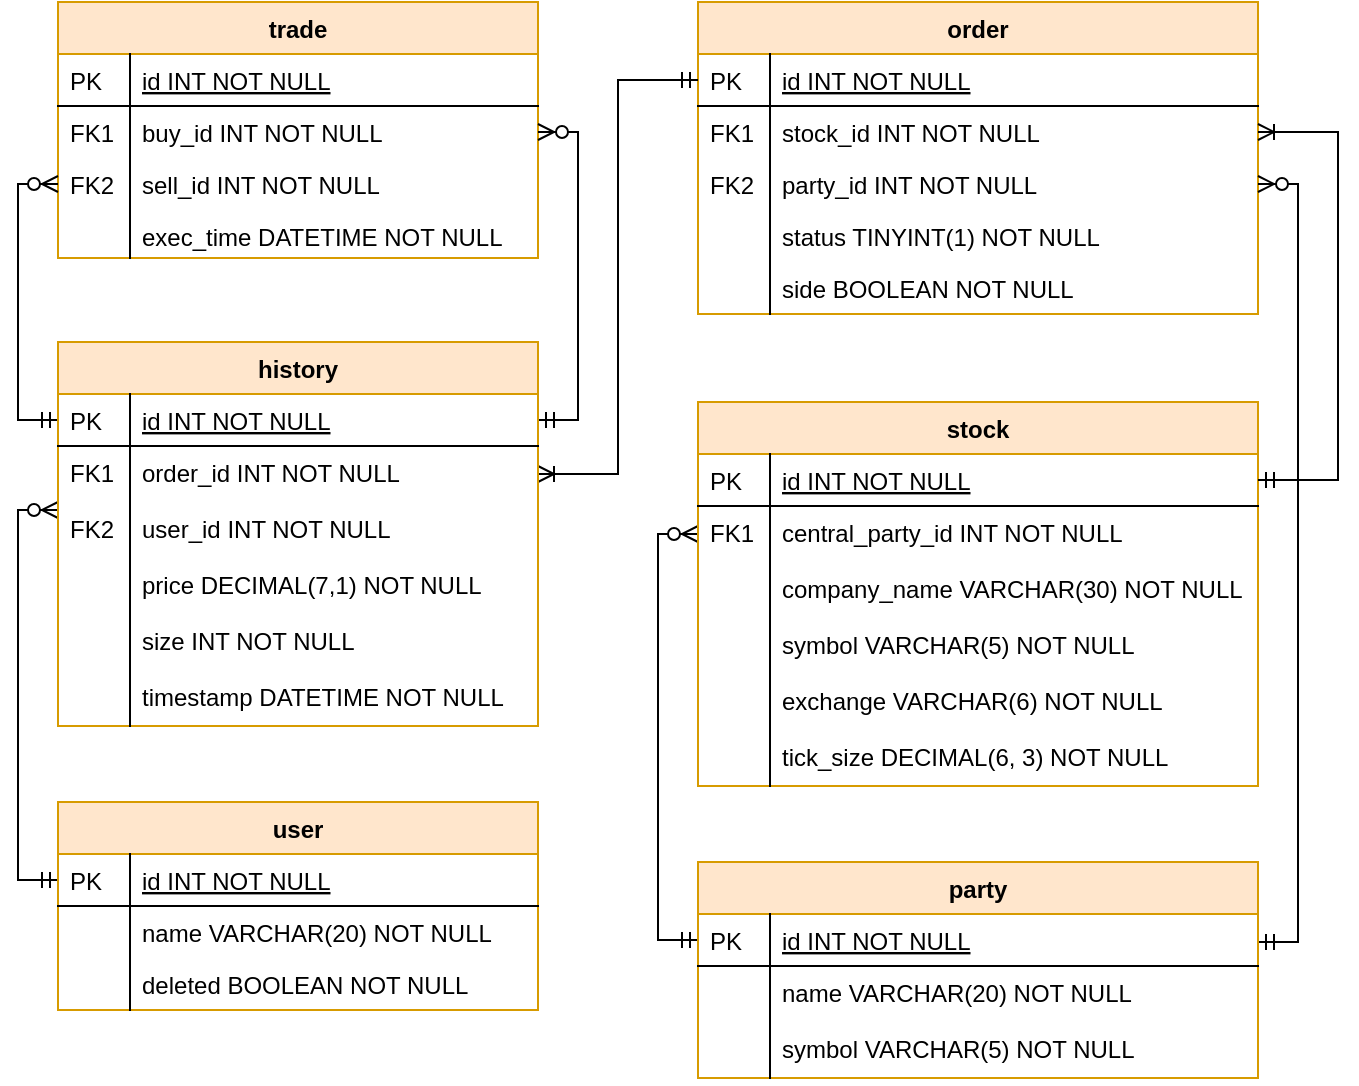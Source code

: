 <mxfile version="13.0.3" type="device"><diagram id="C5RBs43oDa-KdzZeNtuy" name="Page-1"><mxGraphModel dx="1106" dy="860" grid="1" gridSize="10" guides="1" tooltips="1" connect="1" arrows="1" fold="1" page="1" pageScale="1" pageWidth="827" pageHeight="1169" math="0" shadow="0"><root><mxCell id="WIyWlLk6GJQsqaUBKTNV-0"/><mxCell id="WIyWlLk6GJQsqaUBKTNV-1" parent="WIyWlLk6GJQsqaUBKTNV-0"/><mxCell id="qD9TbrCta3AU3fupfnEu-16" value="trade" style="swimlane;fontStyle=1;childLayout=stackLayout;horizontal=1;startSize=26;horizontalStack=0;resizeParent=1;resizeLast=0;collapsible=1;marginBottom=0;rounded=0;shadow=0;strokeWidth=1;fillColor=#ffe6cc;strokeColor=#d79b00;" parent="WIyWlLk6GJQsqaUBKTNV-1" vertex="1"><mxGeometry x="40" y="120" width="240" height="128" as="geometry"><mxRectangle x="260" y="80" width="160" height="26" as="alternateBounds"/></mxGeometry></mxCell><mxCell id="qD9TbrCta3AU3fupfnEu-17" value="id INT NOT NULL" style="shape=partialRectangle;top=0;left=0;right=0;bottom=1;align=left;verticalAlign=top;fillColor=none;spacingLeft=40;spacingRight=4;overflow=hidden;rotatable=0;points=[[0,0.5],[1,0.5]];portConstraint=eastwest;dropTarget=0;rounded=0;shadow=0;strokeWidth=1;fontStyle=4" parent="qD9TbrCta3AU3fupfnEu-16" vertex="1"><mxGeometry y="26" width="240" height="26" as="geometry"/></mxCell><mxCell id="qD9TbrCta3AU3fupfnEu-18" value="PK" style="shape=partialRectangle;top=0;left=0;bottom=0;fillColor=none;align=left;verticalAlign=top;spacingLeft=4;spacingRight=4;overflow=hidden;rotatable=0;points=[];portConstraint=eastwest;part=1;" parent="qD9TbrCta3AU3fupfnEu-17" vertex="1" connectable="0"><mxGeometry width="36" height="26" as="geometry"/></mxCell><mxCell id="qD9TbrCta3AU3fupfnEu-19" value="buy_id INT NOT NULL" style="shape=partialRectangle;top=0;left=0;right=0;bottom=0;align=left;verticalAlign=top;fillColor=none;spacingLeft=40;spacingRight=4;overflow=hidden;rotatable=0;points=[[0,0.5],[1,0.5]];portConstraint=eastwest;dropTarget=0;rounded=0;shadow=0;strokeWidth=1;" parent="qD9TbrCta3AU3fupfnEu-16" vertex="1"><mxGeometry y="52" width="240" height="26" as="geometry"/></mxCell><mxCell id="qD9TbrCta3AU3fupfnEu-20" value="FK1" style="shape=partialRectangle;top=0;left=0;bottom=0;fillColor=none;align=left;verticalAlign=top;spacingLeft=4;spacingRight=4;overflow=hidden;rotatable=0;points=[];portConstraint=eastwest;part=1;" parent="qD9TbrCta3AU3fupfnEu-19" vertex="1" connectable="0"><mxGeometry width="36" height="26" as="geometry"/></mxCell><mxCell id="qD9TbrCta3AU3fupfnEu-21" value="sell_id INT NOT NULL" style="shape=partialRectangle;top=0;left=0;right=0;bottom=0;align=left;verticalAlign=top;fillColor=none;spacingLeft=40;spacingRight=4;overflow=hidden;rotatable=0;points=[[0,0.5],[1,0.5]];portConstraint=eastwest;dropTarget=0;rounded=0;shadow=0;strokeWidth=1;" parent="qD9TbrCta3AU3fupfnEu-16" vertex="1"><mxGeometry y="78" width="240" height="26" as="geometry"/></mxCell><mxCell id="qD9TbrCta3AU3fupfnEu-22" value="FK2" style="shape=partialRectangle;top=0;left=0;bottom=0;fillColor=none;align=left;verticalAlign=top;spacingLeft=4;spacingRight=4;overflow=hidden;rotatable=0;points=[];portConstraint=eastwest;part=1;" parent="qD9TbrCta3AU3fupfnEu-21" vertex="1" connectable="0"><mxGeometry width="36" height="26" as="geometry"/></mxCell><mxCell id="qD9TbrCta3AU3fupfnEu-27" value="exec_time DATETIME NOT NULL" style="shape=partialRectangle;top=0;left=0;right=0;bottom=0;align=left;verticalAlign=top;fillColor=none;spacingLeft=40;spacingRight=4;overflow=hidden;rotatable=0;points=[[0,0.5],[1,0.5]];portConstraint=eastwest;dropTarget=0;rounded=0;shadow=0;strokeWidth=1;" parent="qD9TbrCta3AU3fupfnEu-16" vertex="1"><mxGeometry y="104" width="240" height="24" as="geometry"/></mxCell><mxCell id="qD9TbrCta3AU3fupfnEu-28" value="" style="shape=partialRectangle;top=0;left=0;bottom=0;fillColor=none;align=left;verticalAlign=top;spacingLeft=4;spacingRight=4;overflow=hidden;rotatable=0;points=[];portConstraint=eastwest;part=1;" parent="qD9TbrCta3AU3fupfnEu-27" vertex="1" connectable="0"><mxGeometry width="36" height="24" as="geometry"/></mxCell><mxCell id="zkfFHV4jXpPFQw0GAbJ--56" value="order" style="swimlane;fontStyle=1;childLayout=stackLayout;horizontal=1;startSize=26;horizontalStack=0;resizeParent=1;resizeLast=0;collapsible=1;marginBottom=0;rounded=0;shadow=0;strokeWidth=1;fillColor=#ffe6cc;strokeColor=#d79b00;" parent="WIyWlLk6GJQsqaUBKTNV-1" vertex="1"><mxGeometry x="360" y="120" width="280" height="156" as="geometry"><mxRectangle x="260" y="80" width="160" height="26" as="alternateBounds"/></mxGeometry></mxCell><mxCell id="zkfFHV4jXpPFQw0GAbJ--57" value="id INT NOT NULL" style="shape=partialRectangle;top=0;left=0;right=0;bottom=1;align=left;verticalAlign=top;fillColor=none;spacingLeft=40;spacingRight=4;overflow=hidden;rotatable=0;points=[[0,0.5],[1,0.5]];portConstraint=eastwest;dropTarget=0;rounded=0;shadow=0;strokeWidth=1;fontStyle=4" parent="zkfFHV4jXpPFQw0GAbJ--56" vertex="1"><mxGeometry y="26" width="280" height="26" as="geometry"/></mxCell><mxCell id="zkfFHV4jXpPFQw0GAbJ--58" value="PK" style="shape=partialRectangle;top=0;left=0;bottom=0;fillColor=none;align=left;verticalAlign=top;spacingLeft=4;spacingRight=4;overflow=hidden;rotatable=0;points=[];portConstraint=eastwest;part=1;" parent="zkfFHV4jXpPFQw0GAbJ--57" vertex="1" connectable="0"><mxGeometry width="36" height="26" as="geometry"/></mxCell><mxCell id="zkfFHV4jXpPFQw0GAbJ--61" value="stock_id INT NOT NULL" style="shape=partialRectangle;top=0;left=0;right=0;bottom=0;align=left;verticalAlign=top;fillColor=none;spacingLeft=40;spacingRight=4;overflow=hidden;rotatable=0;points=[[0,0.5],[1,0.5]];portConstraint=eastwest;dropTarget=0;rounded=0;shadow=0;strokeWidth=1;" parent="zkfFHV4jXpPFQw0GAbJ--56" vertex="1"><mxGeometry y="52" width="280" height="26" as="geometry"/></mxCell><mxCell id="zkfFHV4jXpPFQw0GAbJ--62" value="FK1" style="shape=partialRectangle;top=0;left=0;bottom=0;fillColor=none;align=left;verticalAlign=top;spacingLeft=4;spacingRight=4;overflow=hidden;rotatable=0;points=[];portConstraint=eastwest;part=1;" parent="zkfFHV4jXpPFQw0GAbJ--61" vertex="1" connectable="0"><mxGeometry width="36" height="26" as="geometry"/></mxCell><mxCell id="qD9TbrCta3AU3fupfnEu-14" value="party_id INT NOT NULL" style="shape=partialRectangle;top=0;left=0;right=0;bottom=0;align=left;verticalAlign=top;fillColor=none;spacingLeft=40;spacingRight=4;overflow=hidden;rotatable=0;points=[[0,0.5],[1,0.5]];portConstraint=eastwest;dropTarget=0;rounded=0;shadow=0;strokeWidth=1;" parent="zkfFHV4jXpPFQw0GAbJ--56" vertex="1"><mxGeometry y="78" width="280" height="26" as="geometry"/></mxCell><mxCell id="qD9TbrCta3AU3fupfnEu-15" value="FK2" style="shape=partialRectangle;top=0;left=0;bottom=0;fillColor=none;align=left;verticalAlign=top;spacingLeft=4;spacingRight=4;overflow=hidden;rotatable=0;points=[];portConstraint=eastwest;part=1;" parent="qD9TbrCta3AU3fupfnEu-14" vertex="1" connectable="0"><mxGeometry width="36" height="26" as="geometry"/></mxCell><mxCell id="wv0IFGNAWoHmYyJwUfZW-16" value="status TINYINT(1) NOT NULL" style="shape=partialRectangle;top=0;left=0;right=0;bottom=0;align=left;verticalAlign=top;fillColor=none;spacingLeft=40;spacingRight=4;overflow=hidden;rotatable=0;points=[[0,0.5],[1,0.5]];portConstraint=eastwest;dropTarget=0;rounded=0;shadow=0;strokeWidth=1;" vertex="1" parent="zkfFHV4jXpPFQw0GAbJ--56"><mxGeometry y="104" width="280" height="26" as="geometry"/></mxCell><mxCell id="wv0IFGNAWoHmYyJwUfZW-17" value="" style="shape=partialRectangle;top=0;left=0;bottom=0;fillColor=none;align=left;verticalAlign=top;spacingLeft=4;spacingRight=4;overflow=hidden;rotatable=0;points=[];portConstraint=eastwest;part=1;" vertex="1" connectable="0" parent="wv0IFGNAWoHmYyJwUfZW-16"><mxGeometry width="36" height="26" as="geometry"/></mxCell><mxCell id="qD9TbrCta3AU3fupfnEu-10" value="side BOOLEAN NOT NULL" style="shape=partialRectangle;top=0;left=0;right=0;bottom=0;align=left;verticalAlign=top;fillColor=none;spacingLeft=40;spacingRight=4;overflow=hidden;rotatable=0;points=[[0,0.5],[1,0.5]];portConstraint=eastwest;dropTarget=0;rounded=0;shadow=0;strokeWidth=1;" parent="zkfFHV4jXpPFQw0GAbJ--56" vertex="1"><mxGeometry y="130" width="280" height="26" as="geometry"/></mxCell><mxCell id="qD9TbrCta3AU3fupfnEu-11" value="" style="shape=partialRectangle;top=0;left=0;bottom=0;fillColor=none;align=left;verticalAlign=top;spacingLeft=4;spacingRight=4;overflow=hidden;rotatable=0;points=[];portConstraint=eastwest;part=1;" parent="qD9TbrCta3AU3fupfnEu-10" vertex="1" connectable="0"><mxGeometry width="36" height="26" as="geometry"/></mxCell><mxCell id="wv0IFGNAWoHmYyJwUfZW-19" style="edgeStyle=orthogonalEdgeStyle;rounded=0;orthogonalLoop=1;jettySize=auto;html=1;endArrow=ERzeroToMany;endFill=1;startArrow=ERmandOne;startFill=0;" edge="1" parent="WIyWlLk6GJQsqaUBKTNV-1" source="OcwKsIXXV5YksWNWSXdM-5" target="wv0IFGNAWoHmYyJwUfZW-8"><mxGeometry relative="1" as="geometry"><Array as="points"><mxPoint x="340" y="589"/><mxPoint x="340" y="386"/></Array></mxGeometry></mxCell><mxCell id="qD9TbrCta3AU3fupfnEu-66" value="stock" style="swimlane;fontStyle=1;childLayout=stackLayout;horizontal=1;startSize=26;horizontalStack=0;resizeParent=1;resizeLast=0;collapsible=1;marginBottom=0;rounded=0;shadow=0;strokeWidth=1;fillColor=#ffe6cc;strokeColor=#d79b00;" parent="WIyWlLk6GJQsqaUBKTNV-1" vertex="1"><mxGeometry x="360" y="320" width="280" height="192" as="geometry"><mxRectangle x="260" y="80" width="160" height="26" as="alternateBounds"/></mxGeometry></mxCell><mxCell id="qD9TbrCta3AU3fupfnEu-67" value="id INT NOT NULL" style="shape=partialRectangle;top=0;left=0;right=0;bottom=1;align=left;verticalAlign=top;fillColor=none;spacingLeft=40;spacingRight=4;overflow=hidden;rotatable=0;points=[[0,0.5],[1,0.5]];portConstraint=eastwest;dropTarget=0;rounded=0;shadow=0;strokeWidth=1;fontStyle=4" parent="qD9TbrCta3AU3fupfnEu-66" vertex="1"><mxGeometry y="26" width="280" height="26" as="geometry"/></mxCell><mxCell id="qD9TbrCta3AU3fupfnEu-68" value="PK" style="shape=partialRectangle;top=0;left=0;bottom=0;fillColor=none;align=left;verticalAlign=top;spacingLeft=4;spacingRight=4;overflow=hidden;rotatable=0;points=[];portConstraint=eastwest;part=1;" parent="qD9TbrCta3AU3fupfnEu-67" vertex="1" connectable="0"><mxGeometry width="36" height="26" as="geometry"/></mxCell><mxCell id="wv0IFGNAWoHmYyJwUfZW-8" value="central_party_id INT NOT NULL" style="shape=partialRectangle;top=0;left=0;right=0;bottom=0;align=left;verticalAlign=top;fillColor=none;spacingLeft=40;spacingRight=4;overflow=hidden;rotatable=0;points=[[0,0.5],[1,0.5]];portConstraint=eastwest;dropTarget=0;rounded=0;shadow=0;strokeWidth=1;" vertex="1" parent="qD9TbrCta3AU3fupfnEu-66"><mxGeometry y="52" width="280" height="28" as="geometry"/></mxCell><mxCell id="wv0IFGNAWoHmYyJwUfZW-9" value="FK1" style="shape=partialRectangle;top=0;left=0;bottom=0;fillColor=none;align=left;verticalAlign=top;spacingLeft=4;spacingRight=4;overflow=hidden;rotatable=0;points=[];portConstraint=eastwest;part=1;" vertex="1" connectable="0" parent="wv0IFGNAWoHmYyJwUfZW-8"><mxGeometry width="36" height="28" as="geometry"/></mxCell><mxCell id="wv0IFGNAWoHmYyJwUfZW-10" value="company_name VARCHAR(30) NOT NULL" style="shape=partialRectangle;top=0;left=0;right=0;bottom=0;align=left;verticalAlign=top;fillColor=none;spacingLeft=40;spacingRight=4;overflow=hidden;rotatable=0;points=[[0,0.5],[1,0.5]];portConstraint=eastwest;dropTarget=0;rounded=0;shadow=0;strokeWidth=1;" vertex="1" parent="qD9TbrCta3AU3fupfnEu-66"><mxGeometry y="80" width="280" height="28" as="geometry"/></mxCell><mxCell id="wv0IFGNAWoHmYyJwUfZW-11" value="" style="shape=partialRectangle;top=0;left=0;bottom=0;fillColor=none;align=left;verticalAlign=top;spacingLeft=4;spacingRight=4;overflow=hidden;rotatable=0;points=[];portConstraint=eastwest;part=1;" vertex="1" connectable="0" parent="wv0IFGNAWoHmYyJwUfZW-10"><mxGeometry width="36" height="28" as="geometry"/></mxCell><mxCell id="qD9TbrCta3AU3fupfnEu-69" value="symbol VARCHAR(5) NOT NULL" style="shape=partialRectangle;top=0;left=0;right=0;bottom=0;align=left;verticalAlign=top;fillColor=none;spacingLeft=40;spacingRight=4;overflow=hidden;rotatable=0;points=[[0,0.5],[1,0.5]];portConstraint=eastwest;dropTarget=0;rounded=0;shadow=0;strokeWidth=1;" parent="qD9TbrCta3AU3fupfnEu-66" vertex="1"><mxGeometry y="108" width="280" height="28" as="geometry"/></mxCell><mxCell id="qD9TbrCta3AU3fupfnEu-70" value="" style="shape=partialRectangle;top=0;left=0;bottom=0;fillColor=none;align=left;verticalAlign=top;spacingLeft=4;spacingRight=4;overflow=hidden;rotatable=0;points=[];portConstraint=eastwest;part=1;" parent="qD9TbrCta3AU3fupfnEu-69" vertex="1" connectable="0"><mxGeometry width="36" height="28" as="geometry"/></mxCell><mxCell id="qD9TbrCta3AU3fupfnEu-105" value="exchange VARCHAR(6) NOT NULL" style="shape=partialRectangle;top=0;left=0;right=0;bottom=0;align=left;verticalAlign=top;fillColor=none;spacingLeft=40;spacingRight=4;overflow=hidden;rotatable=0;points=[[0,0.5],[1,0.5]];portConstraint=eastwest;dropTarget=0;rounded=0;shadow=0;strokeWidth=1;" parent="qD9TbrCta3AU3fupfnEu-66" vertex="1"><mxGeometry y="136" width="280" height="28" as="geometry"/></mxCell><mxCell id="qD9TbrCta3AU3fupfnEu-106" value="" style="shape=partialRectangle;top=0;left=0;bottom=0;fillColor=none;align=left;verticalAlign=top;spacingLeft=4;spacingRight=4;overflow=hidden;rotatable=0;points=[];portConstraint=eastwest;part=1;" parent="qD9TbrCta3AU3fupfnEu-105" vertex="1" connectable="0"><mxGeometry width="36" height="28" as="geometry"/></mxCell><mxCell id="wv0IFGNAWoHmYyJwUfZW-12" value="tick_size DECIMAL(6, 3) NOT NULL" style="shape=partialRectangle;top=0;left=0;right=0;bottom=0;align=left;verticalAlign=top;fillColor=none;spacingLeft=40;spacingRight=4;overflow=hidden;rotatable=0;points=[[0,0.5],[1,0.5]];portConstraint=eastwest;dropTarget=0;rounded=0;shadow=0;strokeWidth=1;" vertex="1" parent="qD9TbrCta3AU3fupfnEu-66"><mxGeometry y="164" width="280" height="28" as="geometry"/></mxCell><mxCell id="wv0IFGNAWoHmYyJwUfZW-13" value="" style="shape=partialRectangle;top=0;left=0;bottom=0;fillColor=none;align=left;verticalAlign=top;spacingLeft=4;spacingRight=4;overflow=hidden;rotatable=0;points=[];portConstraint=eastwest;part=1;" vertex="1" connectable="0" parent="wv0IFGNAWoHmYyJwUfZW-12"><mxGeometry width="36" height="28" as="geometry"/></mxCell><mxCell id="wv0IFGNAWoHmYyJwUfZW-20" style="edgeStyle=orthogonalEdgeStyle;rounded=0;orthogonalLoop=1;jettySize=auto;html=1;startArrow=ERmandOne;startFill=0;endArrow=ERzeroToMany;endFill=1;" edge="1" parent="WIyWlLk6GJQsqaUBKTNV-1" source="OcwKsIXXV5YksWNWSXdM-5" target="qD9TbrCta3AU3fupfnEu-14"><mxGeometry relative="1" as="geometry"><Array as="points"><mxPoint x="660" y="590"/><mxPoint x="660" y="211"/></Array></mxGeometry></mxCell><mxCell id="wv0IFGNAWoHmYyJwUfZW-21" style="edgeStyle=orthogonalEdgeStyle;rounded=0;orthogonalLoop=1;jettySize=auto;html=1;startArrow=ERmandOne;startFill=0;endArrow=ERoneToMany;endFill=0;" edge="1" parent="WIyWlLk6GJQsqaUBKTNV-1" source="qD9TbrCta3AU3fupfnEu-67" target="zkfFHV4jXpPFQw0GAbJ--61"><mxGeometry relative="1" as="geometry"><Array as="points"><mxPoint x="680" y="359"/><mxPoint x="680" y="185"/></Array></mxGeometry></mxCell><mxCell id="wv0IFGNAWoHmYyJwUfZW-24" style="edgeStyle=orthogonalEdgeStyle;rounded=0;orthogonalLoop=1;jettySize=auto;html=1;startArrow=ERmandOne;startFill=0;endArrow=ERzeroToMany;endFill=1;" edge="1" parent="WIyWlLk6GJQsqaUBKTNV-1" source="qD9TbrCta3AU3fupfnEu-108" target="qD9TbrCta3AU3fupfnEu-19"><mxGeometry relative="1" as="geometry"><Array as="points"><mxPoint x="300" y="329"/><mxPoint x="300" y="185"/></Array></mxGeometry></mxCell><mxCell id="wv0IFGNAWoHmYyJwUfZW-25" style="edgeStyle=orthogonalEdgeStyle;rounded=0;orthogonalLoop=1;jettySize=auto;html=1;startArrow=ERmandOne;startFill=0;endArrow=ERzeroToMany;endFill=1;" edge="1" parent="WIyWlLk6GJQsqaUBKTNV-1" source="qD9TbrCta3AU3fupfnEu-108" target="qD9TbrCta3AU3fupfnEu-21"><mxGeometry relative="1" as="geometry"><Array as="points"><mxPoint x="20" y="329"/><mxPoint x="20" y="211"/></Array></mxGeometry></mxCell><mxCell id="wv0IFGNAWoHmYyJwUfZW-26" style="edgeStyle=orthogonalEdgeStyle;rounded=0;orthogonalLoop=1;jettySize=auto;html=1;startArrow=ERmandOne;startFill=0;endArrow=ERoneToMany;endFill=0;" edge="1" parent="WIyWlLk6GJQsqaUBKTNV-1" source="zkfFHV4jXpPFQw0GAbJ--57" target="qD9TbrCta3AU3fupfnEu-110"><mxGeometry relative="1" as="geometry"/></mxCell><mxCell id="wv0IFGNAWoHmYyJwUfZW-27" style="edgeStyle=orthogonalEdgeStyle;rounded=0;orthogonalLoop=1;jettySize=auto;html=1;startArrow=ERmandOne;startFill=0;endArrow=ERzeroToMany;endFill=1;" edge="1" parent="WIyWlLk6GJQsqaUBKTNV-1" source="qD9TbrCta3AU3fupfnEu-84" target="OcwKsIXXV5YksWNWSXdM-2"><mxGeometry relative="1" as="geometry"><Array as="points"><mxPoint x="20" y="559"/><mxPoint x="20" y="374"/></Array></mxGeometry></mxCell><mxCell id="qD9TbrCta3AU3fupfnEu-107" value="history" style="swimlane;fontStyle=1;childLayout=stackLayout;horizontal=1;startSize=26;horizontalStack=0;resizeParent=1;resizeLast=0;collapsible=1;marginBottom=0;rounded=0;shadow=0;strokeWidth=1;fillColor=#ffe6cc;strokeColor=#d79b00;" parent="WIyWlLk6GJQsqaUBKTNV-1" vertex="1"><mxGeometry x="40" y="290" width="240" height="192" as="geometry"><mxRectangle x="260" y="80" width="160" height="26" as="alternateBounds"/></mxGeometry></mxCell><mxCell id="qD9TbrCta3AU3fupfnEu-108" value="id INT NOT NULL" style="shape=partialRectangle;top=0;left=0;right=0;bottom=1;align=left;verticalAlign=top;fillColor=none;spacingLeft=40;spacingRight=4;overflow=hidden;rotatable=0;points=[[0,0.5],[1,0.5]];portConstraint=eastwest;dropTarget=0;rounded=0;shadow=0;strokeWidth=1;fontStyle=4" parent="qD9TbrCta3AU3fupfnEu-107" vertex="1"><mxGeometry y="26" width="240" height="26" as="geometry"/></mxCell><mxCell id="qD9TbrCta3AU3fupfnEu-109" value="PK" style="shape=partialRectangle;top=0;left=0;bottom=0;fillColor=none;align=left;verticalAlign=top;spacingLeft=4;spacingRight=4;overflow=hidden;rotatable=0;points=[];portConstraint=eastwest;part=1;" parent="qD9TbrCta3AU3fupfnEu-108" vertex="1" connectable="0"><mxGeometry width="36" height="26" as="geometry"/></mxCell><mxCell id="qD9TbrCta3AU3fupfnEu-110" value="order_id INT NOT NULL" style="shape=partialRectangle;top=0;left=0;right=0;bottom=0;align=left;verticalAlign=top;fillColor=none;spacingLeft=40;spacingRight=4;overflow=hidden;rotatable=0;points=[[0,0.5],[1,0.5]];portConstraint=eastwest;dropTarget=0;rounded=0;shadow=0;strokeWidth=1;fontStyle=0" parent="qD9TbrCta3AU3fupfnEu-107" vertex="1"><mxGeometry y="52" width="240" height="28" as="geometry"/></mxCell><mxCell id="qD9TbrCta3AU3fupfnEu-111" value="FK1" style="shape=partialRectangle;top=0;left=0;bottom=0;fillColor=none;align=left;verticalAlign=top;spacingLeft=4;spacingRight=4;overflow=hidden;rotatable=0;points=[];portConstraint=eastwest;part=1;right=1;" parent="qD9TbrCta3AU3fupfnEu-110" vertex="1" connectable="0"><mxGeometry width="36" height="28" as="geometry"/></mxCell><mxCell id="OcwKsIXXV5YksWNWSXdM-2" value="user_id INT NOT NULL" style="shape=partialRectangle;top=0;left=0;right=0;bottom=0;align=left;verticalAlign=top;fillColor=none;spacingLeft=40;spacingRight=4;overflow=hidden;rotatable=0;points=[[0,0.5],[1,0.5]];portConstraint=eastwest;dropTarget=0;rounded=0;shadow=0;strokeWidth=1;" parent="qD9TbrCta3AU3fupfnEu-107" vertex="1"><mxGeometry y="80" width="240" height="28" as="geometry"/></mxCell><mxCell id="OcwKsIXXV5YksWNWSXdM-3" value="FK2" style="shape=partialRectangle;top=0;left=0;bottom=0;fillColor=none;align=left;verticalAlign=top;spacingLeft=4;spacingRight=4;overflow=hidden;rotatable=0;points=[];portConstraint=eastwest;part=1;" parent="OcwKsIXXV5YksWNWSXdM-2" vertex="1" connectable="0"><mxGeometry width="36" height="28" as="geometry"/></mxCell><mxCell id="qD9TbrCta3AU3fupfnEu-112" value="price DECIMAL(7,1) NOT NULL" style="shape=partialRectangle;top=0;left=0;right=0;bottom=0;align=left;verticalAlign=top;fillColor=none;spacingLeft=40;spacingRight=4;overflow=hidden;rotatable=0;points=[[0,0.5],[1,0.5]];portConstraint=eastwest;dropTarget=0;rounded=0;shadow=0;strokeWidth=1;" parent="qD9TbrCta3AU3fupfnEu-107" vertex="1"><mxGeometry y="108" width="240" height="28" as="geometry"/></mxCell><mxCell id="qD9TbrCta3AU3fupfnEu-113" value="" style="shape=partialRectangle;top=0;left=0;bottom=0;fillColor=none;align=left;verticalAlign=top;spacingLeft=4;spacingRight=4;overflow=hidden;rotatable=0;points=[];portConstraint=eastwest;part=1;" parent="qD9TbrCta3AU3fupfnEu-112" vertex="1" connectable="0"><mxGeometry width="36" height="28" as="geometry"/></mxCell><mxCell id="qD9TbrCta3AU3fupfnEu-122" value="size INT NOT NULL" style="shape=partialRectangle;top=0;left=0;right=0;bottom=0;align=left;verticalAlign=top;fillColor=none;spacingLeft=40;spacingRight=4;overflow=hidden;rotatable=0;points=[[0,0.5],[1,0.5]];portConstraint=eastwest;dropTarget=0;rounded=0;shadow=0;strokeWidth=1;" parent="qD9TbrCta3AU3fupfnEu-107" vertex="1"><mxGeometry y="136" width="240" height="28" as="geometry"/></mxCell><mxCell id="qD9TbrCta3AU3fupfnEu-123" value="" style="shape=partialRectangle;top=0;left=0;bottom=0;fillColor=none;align=left;verticalAlign=top;spacingLeft=4;spacingRight=4;overflow=hidden;rotatable=0;points=[];portConstraint=eastwest;part=1;" parent="qD9TbrCta3AU3fupfnEu-122" vertex="1" connectable="0"><mxGeometry width="36" height="28" as="geometry"/></mxCell><mxCell id="qD9TbrCta3AU3fupfnEu-114" value="timestamp DATETIME NOT NULL" style="shape=partialRectangle;top=0;left=0;right=0;bottom=0;align=left;verticalAlign=top;fillColor=none;spacingLeft=40;spacingRight=4;overflow=hidden;rotatable=0;points=[[0,0.5],[1,0.5]];portConstraint=eastwest;dropTarget=0;rounded=0;shadow=0;strokeWidth=1;" parent="qD9TbrCta3AU3fupfnEu-107" vertex="1"><mxGeometry y="164" width="240" height="28" as="geometry"/></mxCell><mxCell id="qD9TbrCta3AU3fupfnEu-115" value="" style="shape=partialRectangle;top=0;left=0;bottom=0;fillColor=none;align=left;verticalAlign=top;spacingLeft=4;spacingRight=4;overflow=hidden;rotatable=0;points=[];portConstraint=eastwest;part=1;" parent="qD9TbrCta3AU3fupfnEu-114" vertex="1" connectable="0"><mxGeometry width="36" height="28" as="geometry"/></mxCell><mxCell id="qD9TbrCta3AU3fupfnEu-83" value="user" style="swimlane;fontStyle=1;childLayout=stackLayout;horizontal=1;startSize=26;horizontalStack=0;resizeParent=1;resizeLast=0;collapsible=1;marginBottom=0;rounded=0;shadow=0;strokeWidth=1;fillColor=#ffe6cc;strokeColor=#d79b00;" parent="WIyWlLk6GJQsqaUBKTNV-1" vertex="1"><mxGeometry x="40" y="520" width="240" height="104" as="geometry"><mxRectangle x="260" y="80" width="160" height="26" as="alternateBounds"/></mxGeometry></mxCell><mxCell id="qD9TbrCta3AU3fupfnEu-84" value="id INT NOT NULL" style="shape=partialRectangle;top=0;left=0;right=0;bottom=1;align=left;verticalAlign=top;fillColor=none;spacingLeft=40;spacingRight=4;overflow=hidden;rotatable=0;points=[[0,0.5],[1,0.5]];portConstraint=eastwest;dropTarget=0;rounded=0;shadow=0;strokeWidth=1;fontStyle=4" parent="qD9TbrCta3AU3fupfnEu-83" vertex="1"><mxGeometry y="26" width="240" height="26" as="geometry"/></mxCell><mxCell id="qD9TbrCta3AU3fupfnEu-85" value="PK" style="shape=partialRectangle;top=0;left=0;bottom=0;fillColor=none;align=left;verticalAlign=top;spacingLeft=4;spacingRight=4;overflow=hidden;rotatable=0;points=[];portConstraint=eastwest;part=1;" parent="qD9TbrCta3AU3fupfnEu-84" vertex="1" connectable="0"><mxGeometry width="36" height="26" as="geometry"/></mxCell><mxCell id="qD9TbrCta3AU3fupfnEu-86" value="name VARCHAR(20) NOT NULL" style="shape=partialRectangle;top=0;left=0;right=0;bottom=0;align=left;verticalAlign=top;fillColor=none;spacingLeft=40;spacingRight=4;overflow=hidden;rotatable=0;points=[[0,0.5],[1,0.5]];portConstraint=eastwest;dropTarget=0;rounded=0;shadow=0;strokeWidth=1;" parent="qD9TbrCta3AU3fupfnEu-83" vertex="1"><mxGeometry y="52" width="240" height="26" as="geometry"/></mxCell><mxCell id="qD9TbrCta3AU3fupfnEu-87" value="" style="shape=partialRectangle;top=0;left=0;bottom=0;fillColor=none;align=left;verticalAlign=top;spacingLeft=4;spacingRight=4;overflow=hidden;rotatable=0;points=[];portConstraint=eastwest;part=1;" parent="qD9TbrCta3AU3fupfnEu-86" vertex="1" connectable="0"><mxGeometry width="36" height="26" as="geometry"/></mxCell><mxCell id="qD9TbrCta3AU3fupfnEu-88" value="deleted BOOLEAN NOT NULL" style="shape=partialRectangle;top=0;left=0;right=0;bottom=0;align=left;verticalAlign=top;fillColor=none;spacingLeft=40;spacingRight=4;overflow=hidden;rotatable=0;points=[[0,0.5],[1,0.5]];portConstraint=eastwest;dropTarget=0;rounded=0;shadow=0;strokeWidth=1;" parent="qD9TbrCta3AU3fupfnEu-83" vertex="1"><mxGeometry y="78" width="240" height="26" as="geometry"/></mxCell><mxCell id="qD9TbrCta3AU3fupfnEu-89" value="" style="shape=partialRectangle;top=0;left=0;bottom=0;fillColor=none;align=left;verticalAlign=top;spacingLeft=4;spacingRight=4;overflow=hidden;rotatable=0;points=[];portConstraint=eastwest;part=1;" parent="qD9TbrCta3AU3fupfnEu-88" vertex="1" connectable="0"><mxGeometry width="36" height="26" as="geometry"/></mxCell><mxCell id="OcwKsIXXV5YksWNWSXdM-4" value="party" style="swimlane;fontStyle=1;childLayout=stackLayout;horizontal=1;startSize=26;horizontalStack=0;resizeParent=1;resizeLast=0;collapsible=1;marginBottom=0;rounded=0;shadow=0;strokeWidth=1;fillColor=#ffe6cc;strokeColor=#d79b00;" parent="WIyWlLk6GJQsqaUBKTNV-1" vertex="1"><mxGeometry x="360" y="550" width="280" height="108" as="geometry"><mxRectangle x="260" y="80" width="160" height="26" as="alternateBounds"/></mxGeometry></mxCell><mxCell id="OcwKsIXXV5YksWNWSXdM-5" value="id INT NOT NULL" style="shape=partialRectangle;top=0;left=0;right=0;bottom=1;align=left;verticalAlign=top;fillColor=none;spacingLeft=40;spacingRight=4;overflow=hidden;rotatable=0;points=[[0,0.5],[1,0.5]];portConstraint=eastwest;dropTarget=0;rounded=0;shadow=0;strokeWidth=1;fontStyle=4" parent="OcwKsIXXV5YksWNWSXdM-4" vertex="1"><mxGeometry y="26" width="280" height="26" as="geometry"/></mxCell><mxCell id="OcwKsIXXV5YksWNWSXdM-6" value="PK" style="shape=partialRectangle;top=0;left=0;bottom=0;fillColor=none;align=left;verticalAlign=top;spacingLeft=4;spacingRight=4;overflow=hidden;rotatable=0;points=[];portConstraint=eastwest;part=1;" parent="OcwKsIXXV5YksWNWSXdM-5" vertex="1" connectable="0"><mxGeometry width="36" height="26" as="geometry"/></mxCell><mxCell id="OcwKsIXXV5YksWNWSXdM-7" value="name VARCHAR(20) NOT NULL" style="shape=partialRectangle;top=0;left=0;right=0;bottom=0;align=left;verticalAlign=top;fillColor=none;spacingLeft=40;spacingRight=4;overflow=hidden;rotatable=0;points=[[0,0.5],[1,0.5]];portConstraint=eastwest;dropTarget=0;rounded=0;shadow=0;strokeWidth=1;" parent="OcwKsIXXV5YksWNWSXdM-4" vertex="1"><mxGeometry y="52" width="280" height="28" as="geometry"/></mxCell><mxCell id="OcwKsIXXV5YksWNWSXdM-8" value="" style="shape=partialRectangle;top=0;left=0;bottom=0;fillColor=none;align=left;verticalAlign=top;spacingLeft=4;spacingRight=4;overflow=hidden;rotatable=0;points=[];portConstraint=eastwest;part=1;" parent="OcwKsIXXV5YksWNWSXdM-7" vertex="1" connectable="0"><mxGeometry width="36" height="28" as="geometry"/></mxCell><mxCell id="wv0IFGNAWoHmYyJwUfZW-14" value="symbol VARCHAR(5) NOT NULL" style="shape=partialRectangle;top=0;left=0;right=0;bottom=0;align=left;verticalAlign=top;fillColor=none;spacingLeft=40;spacingRight=4;overflow=hidden;rotatable=0;points=[[0,0.5],[1,0.5]];portConstraint=eastwest;dropTarget=0;rounded=0;shadow=0;strokeWidth=1;" vertex="1" parent="OcwKsIXXV5YksWNWSXdM-4"><mxGeometry y="80" width="280" height="28" as="geometry"/></mxCell><mxCell id="wv0IFGNAWoHmYyJwUfZW-15" value="" style="shape=partialRectangle;top=0;left=0;bottom=0;fillColor=none;align=left;verticalAlign=top;spacingLeft=4;spacingRight=4;overflow=hidden;rotatable=0;points=[];portConstraint=eastwest;part=1;" vertex="1" connectable="0" parent="wv0IFGNAWoHmYyJwUfZW-14"><mxGeometry width="36" height="28" as="geometry"/></mxCell></root></mxGraphModel></diagram></mxfile>